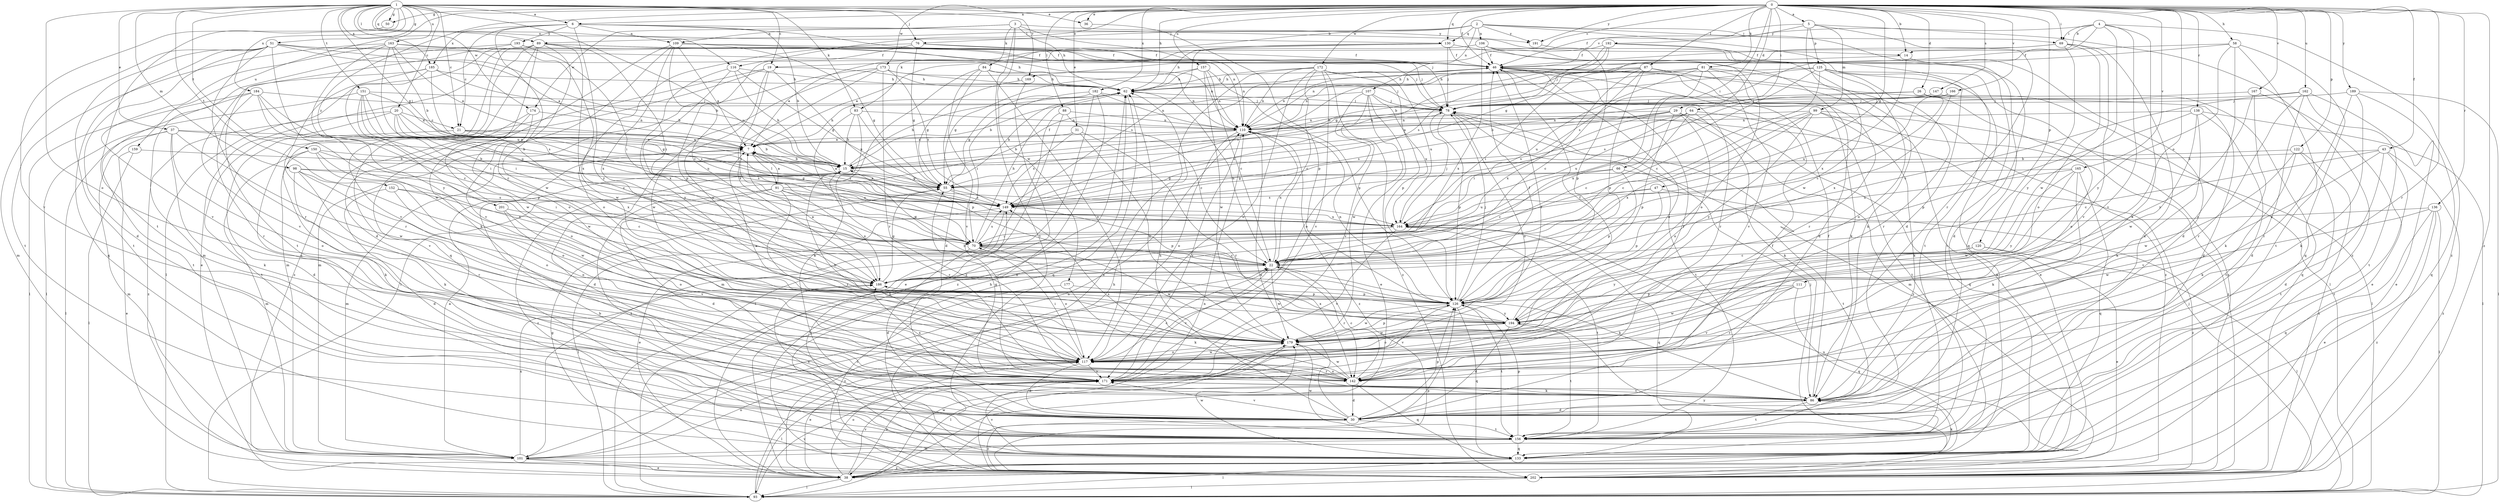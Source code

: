 strict digraph  {
0;
1;
2;
3;
4;
5;
6;
7;
14;
15;
19;
20;
21;
22;
26;
29;
30;
31;
36;
37;
38;
43;
46;
47;
50;
51;
55;
58;
62;
64;
66;
69;
70;
76;
78;
81;
83;
84;
86;
87;
88;
89;
91;
93;
98;
99;
101;
106;
107;
109;
110;
111;
116;
117;
120;
122;
125;
126;
130;
133;
136;
138;
142;
147;
149;
150;
151;
152;
156;
157;
159;
162;
163;
164;
165;
166;
167;
169;
171;
172;
173;
174;
177;
179;
182;
184;
185;
186;
189;
191;
192;
193;
194;
201;
202;
0 -> 5  [label=a];
0 -> 6  [label=a];
0 -> 14  [label=b];
0 -> 19  [label=c];
0 -> 26  [label=d];
0 -> 29  [label=d];
0 -> 31  [label=e];
0 -> 36  [label=e];
0 -> 43  [label=f];
0 -> 46  [label=f];
0 -> 47  [label=g];
0 -> 50  [label=g];
0 -> 58  [label=h];
0 -> 62  [label=h];
0 -> 64  [label=i];
0 -> 66  [label=i];
0 -> 69  [label=i];
0 -> 81  [label=k];
0 -> 87  [label=l];
0 -> 88  [label=l];
0 -> 111  [label=o];
0 -> 116  [label=o];
0 -> 120  [label=p];
0 -> 122  [label=p];
0 -> 130  [label=q];
0 -> 136  [label=r];
0 -> 138  [label=r];
0 -> 142  [label=r];
0 -> 147  [label=s];
0 -> 157  [label=u];
0 -> 159  [label=u];
0 -> 162  [label=u];
0 -> 165  [label=v];
0 -> 166  [label=v];
0 -> 167  [label=v];
0 -> 172  [label=w];
0 -> 173  [label=w];
0 -> 182  [label=x];
0 -> 189  [label=y];
0 -> 191  [label=y];
0 -> 201  [label=z];
0 -> 202  [label=z];
1 -> 6  [label=a];
1 -> 19  [label=c];
1 -> 20  [label=c];
1 -> 21  [label=c];
1 -> 36  [label=e];
1 -> 37  [label=e];
1 -> 50  [label=g];
1 -> 51  [label=g];
1 -> 55  [label=g];
1 -> 76  [label=j];
1 -> 83  [label=k];
1 -> 89  [label=l];
1 -> 98  [label=m];
1 -> 116  [label=o];
1 -> 117  [label=o];
1 -> 130  [label=q];
1 -> 150  [label=t];
1 -> 151  [label=t];
1 -> 152  [label=t];
1 -> 156  [label=t];
1 -> 163  [label=u];
1 -> 164  [label=u];
1 -> 169  [label=v];
1 -> 174  [label=w];
1 -> 184  [label=x];
1 -> 185  [label=x];
2 -> 30  [label=d];
2 -> 69  [label=i];
2 -> 76  [label=j];
2 -> 83  [label=k];
2 -> 89  [label=l];
2 -> 106  [label=n];
2 -> 107  [label=n];
2 -> 130  [label=q];
2 -> 133  [label=q];
2 -> 191  [label=y];
3 -> 62  [label=h];
3 -> 78  [label=j];
3 -> 84  [label=k];
3 -> 109  [label=n];
3 -> 156  [label=t];
3 -> 174  [label=w];
3 -> 177  [label=w];
3 -> 191  [label=y];
4 -> 14  [label=b];
4 -> 55  [label=g];
4 -> 69  [label=i];
4 -> 86  [label=k];
4 -> 169  [label=v];
4 -> 171  [label=v];
4 -> 179  [label=w];
4 -> 202  [label=z];
5 -> 46  [label=f];
5 -> 99  [label=m];
5 -> 125  [label=p];
5 -> 142  [label=r];
5 -> 179  [label=w];
5 -> 192  [label=y];
5 -> 202  [label=z];
6 -> 14  [label=b];
6 -> 15  [label=b];
6 -> 21  [label=c];
6 -> 109  [label=n];
6 -> 110  [label=n];
6 -> 179  [label=w];
6 -> 185  [label=x];
6 -> 193  [label=y];
6 -> 194  [label=y];
7 -> 15  [label=b];
7 -> 30  [label=d];
7 -> 62  [label=h];
7 -> 91  [label=l];
7 -> 101  [label=m];
7 -> 149  [label=s];
14 -> 15  [label=b];
14 -> 30  [label=d];
14 -> 186  [label=x];
15 -> 55  [label=g];
15 -> 62  [label=h];
15 -> 142  [label=r];
15 -> 202  [label=z];
19 -> 62  [label=h];
19 -> 70  [label=i];
19 -> 101  [label=m];
19 -> 164  [label=u];
19 -> 194  [label=y];
19 -> 202  [label=z];
20 -> 21  [label=c];
20 -> 22  [label=c];
20 -> 55  [label=g];
20 -> 149  [label=s];
20 -> 156  [label=t];
20 -> 164  [label=u];
20 -> 202  [label=z];
21 -> 7  [label=a];
21 -> 15  [label=b];
21 -> 30  [label=d];
21 -> 186  [label=x];
22 -> 62  [label=h];
22 -> 86  [label=k];
22 -> 110  [label=n];
22 -> 142  [label=r];
22 -> 171  [label=v];
22 -> 179  [label=w];
22 -> 186  [label=x];
26 -> 15  [label=b];
26 -> 22  [label=c];
26 -> 30  [label=d];
26 -> 78  [label=j];
26 -> 117  [label=o];
29 -> 7  [label=a];
29 -> 70  [label=i];
29 -> 86  [label=k];
29 -> 110  [label=n];
29 -> 117  [label=o];
29 -> 126  [label=p];
29 -> 133  [label=q];
29 -> 149  [label=s];
30 -> 46  [label=f];
30 -> 62  [label=h];
30 -> 110  [label=n];
30 -> 126  [label=p];
30 -> 156  [label=t];
30 -> 171  [label=v];
30 -> 202  [label=z];
31 -> 7  [label=a];
31 -> 142  [label=r];
31 -> 149  [label=s];
31 -> 179  [label=w];
36 -> 126  [label=p];
37 -> 7  [label=a];
37 -> 15  [label=b];
37 -> 86  [label=k];
37 -> 93  [label=l];
37 -> 101  [label=m];
37 -> 117  [label=o];
37 -> 179  [label=w];
38 -> 55  [label=g];
38 -> 62  [label=h];
38 -> 93  [label=l];
38 -> 117  [label=o];
38 -> 126  [label=p];
38 -> 171  [label=v];
38 -> 179  [label=w];
43 -> 15  [label=b];
43 -> 22  [label=c];
43 -> 30  [label=d];
43 -> 156  [label=t];
43 -> 171  [label=v];
43 -> 202  [label=z];
46 -> 62  [label=h];
46 -> 93  [label=l];
46 -> 110  [label=n];
46 -> 117  [label=o];
46 -> 142  [label=r];
47 -> 126  [label=p];
47 -> 149  [label=s];
47 -> 164  [label=u];
47 -> 202  [label=z];
50 -> 171  [label=v];
51 -> 7  [label=a];
51 -> 15  [label=b];
51 -> 30  [label=d];
51 -> 46  [label=f];
51 -> 62  [label=h];
51 -> 101  [label=m];
51 -> 133  [label=q];
51 -> 142  [label=r];
51 -> 156  [label=t];
51 -> 179  [label=w];
55 -> 7  [label=a];
55 -> 62  [label=h];
55 -> 126  [label=p];
55 -> 149  [label=s];
58 -> 46  [label=f];
58 -> 133  [label=q];
58 -> 142  [label=r];
58 -> 149  [label=s];
58 -> 156  [label=t];
58 -> 194  [label=y];
62 -> 78  [label=j];
62 -> 133  [label=q];
64 -> 22  [label=c];
64 -> 101  [label=m];
64 -> 110  [label=n];
64 -> 149  [label=s];
64 -> 156  [label=t];
64 -> 164  [label=u];
66 -> 22  [label=c];
66 -> 55  [label=g];
66 -> 126  [label=p];
66 -> 156  [label=t];
69 -> 30  [label=d];
69 -> 46  [label=f];
69 -> 78  [label=j];
69 -> 117  [label=o];
69 -> 171  [label=v];
69 -> 194  [label=y];
70 -> 22  [label=c];
70 -> 30  [label=d];
70 -> 62  [label=h];
70 -> 117  [label=o];
70 -> 149  [label=s];
70 -> 179  [label=w];
76 -> 46  [label=f];
76 -> 55  [label=g];
76 -> 110  [label=n];
76 -> 117  [label=o];
76 -> 126  [label=p];
78 -> 110  [label=n];
78 -> 117  [label=o];
78 -> 126  [label=p];
78 -> 149  [label=s];
78 -> 156  [label=t];
78 -> 202  [label=z];
81 -> 62  [label=h];
81 -> 142  [label=r];
81 -> 149  [label=s];
81 -> 164  [label=u];
81 -> 171  [label=v];
81 -> 186  [label=x];
81 -> 202  [label=z];
83 -> 15  [label=b];
83 -> 70  [label=i];
83 -> 86  [label=k];
83 -> 110  [label=n];
83 -> 126  [label=p];
84 -> 30  [label=d];
84 -> 62  [label=h];
84 -> 93  [label=l];
84 -> 110  [label=n];
84 -> 117  [label=o];
84 -> 171  [label=v];
86 -> 30  [label=d];
86 -> 46  [label=f];
86 -> 156  [label=t];
86 -> 171  [label=v];
87 -> 22  [label=c];
87 -> 38  [label=e];
87 -> 62  [label=h];
87 -> 70  [label=i];
87 -> 86  [label=k];
87 -> 110  [label=n];
87 -> 126  [label=p];
87 -> 186  [label=x];
88 -> 22  [label=c];
88 -> 93  [label=l];
88 -> 101  [label=m];
88 -> 110  [label=n];
89 -> 30  [label=d];
89 -> 38  [label=e];
89 -> 46  [label=f];
89 -> 70  [label=i];
89 -> 78  [label=j];
89 -> 86  [label=k];
89 -> 93  [label=l];
89 -> 117  [label=o];
89 -> 133  [label=q];
89 -> 171  [label=v];
89 -> 179  [label=w];
91 -> 7  [label=a];
91 -> 30  [label=d];
91 -> 46  [label=f];
91 -> 70  [label=i];
91 -> 142  [label=r];
91 -> 149  [label=s];
91 -> 156  [label=t];
91 -> 186  [label=x];
93 -> 62  [label=h];
93 -> 78  [label=j];
93 -> 117  [label=o];
93 -> 171  [label=v];
98 -> 55  [label=g];
98 -> 70  [label=i];
98 -> 86  [label=k];
98 -> 117  [label=o];
98 -> 142  [label=r];
98 -> 179  [label=w];
99 -> 22  [label=c];
99 -> 70  [label=i];
99 -> 86  [label=k];
99 -> 93  [label=l];
99 -> 110  [label=n];
99 -> 186  [label=x];
99 -> 194  [label=y];
99 -> 202  [label=z];
101 -> 7  [label=a];
101 -> 22  [label=c];
101 -> 38  [label=e];
101 -> 110  [label=n];
101 -> 117  [label=o];
101 -> 186  [label=x];
101 -> 202  [label=z];
106 -> 7  [label=a];
106 -> 46  [label=f];
106 -> 86  [label=k];
106 -> 117  [label=o];
106 -> 156  [label=t];
106 -> 186  [label=x];
107 -> 15  [label=b];
107 -> 38  [label=e];
107 -> 78  [label=j];
107 -> 117  [label=o];
107 -> 164  [label=u];
107 -> 171  [label=v];
107 -> 179  [label=w];
109 -> 7  [label=a];
109 -> 22  [label=c];
109 -> 46  [label=f];
109 -> 55  [label=g];
109 -> 110  [label=n];
109 -> 133  [label=q];
109 -> 171  [label=v];
109 -> 186  [label=x];
110 -> 7  [label=a];
110 -> 15  [label=b];
110 -> 117  [label=o];
110 -> 171  [label=v];
110 -> 202  [label=z];
111 -> 126  [label=p];
111 -> 133  [label=q];
111 -> 142  [label=r];
111 -> 171  [label=v];
111 -> 179  [label=w];
116 -> 15  [label=b];
116 -> 55  [label=g];
116 -> 62  [label=h];
116 -> 186  [label=x];
116 -> 194  [label=y];
117 -> 15  [label=b];
117 -> 30  [label=d];
117 -> 38  [label=e];
117 -> 70  [label=i];
117 -> 142  [label=r];
117 -> 171  [label=v];
117 -> 179  [label=w];
120 -> 22  [label=c];
120 -> 38  [label=e];
120 -> 93  [label=l];
120 -> 194  [label=y];
122 -> 15  [label=b];
122 -> 86  [label=k];
122 -> 156  [label=t];
122 -> 179  [label=w];
122 -> 202  [label=z];
125 -> 15  [label=b];
125 -> 22  [label=c];
125 -> 38  [label=e];
125 -> 62  [label=h];
125 -> 70  [label=i];
125 -> 117  [label=o];
125 -> 142  [label=r];
125 -> 202  [label=z];
126 -> 46  [label=f];
126 -> 78  [label=j];
126 -> 110  [label=n];
126 -> 133  [label=q];
126 -> 156  [label=t];
126 -> 171  [label=v];
126 -> 179  [label=w];
126 -> 194  [label=y];
130 -> 7  [label=a];
130 -> 30  [label=d];
130 -> 46  [label=f];
130 -> 62  [label=h];
130 -> 78  [label=j];
130 -> 149  [label=s];
133 -> 15  [label=b];
133 -> 78  [label=j];
133 -> 86  [label=k];
133 -> 93  [label=l];
133 -> 149  [label=s];
133 -> 171  [label=v];
133 -> 179  [label=w];
136 -> 38  [label=e];
136 -> 93  [label=l];
136 -> 133  [label=q];
136 -> 164  [label=u];
136 -> 179  [label=w];
136 -> 202  [label=z];
138 -> 86  [label=k];
138 -> 93  [label=l];
138 -> 110  [label=n];
138 -> 126  [label=p];
138 -> 156  [label=t];
138 -> 179  [label=w];
142 -> 22  [label=c];
142 -> 30  [label=d];
142 -> 117  [label=o];
142 -> 133  [label=q];
142 -> 149  [label=s];
142 -> 179  [label=w];
147 -> 78  [label=j];
147 -> 133  [label=q];
147 -> 149  [label=s];
149 -> 7  [label=a];
149 -> 38  [label=e];
149 -> 93  [label=l];
149 -> 164  [label=u];
150 -> 15  [label=b];
150 -> 86  [label=k];
150 -> 101  [label=m];
150 -> 117  [label=o];
150 -> 149  [label=s];
150 -> 186  [label=x];
151 -> 7  [label=a];
151 -> 22  [label=c];
151 -> 70  [label=i];
151 -> 78  [label=j];
151 -> 93  [label=l];
151 -> 149  [label=s];
151 -> 164  [label=u];
152 -> 22  [label=c];
152 -> 30  [label=d];
152 -> 117  [label=o];
152 -> 149  [label=s];
156 -> 101  [label=m];
156 -> 126  [label=p];
156 -> 133  [label=q];
156 -> 179  [label=w];
156 -> 186  [label=x];
157 -> 22  [label=c];
157 -> 55  [label=g];
157 -> 62  [label=h];
157 -> 110  [label=n];
157 -> 126  [label=p];
157 -> 179  [label=w];
159 -> 15  [label=b];
159 -> 38  [label=e];
159 -> 93  [label=l];
162 -> 22  [label=c];
162 -> 30  [label=d];
162 -> 38  [label=e];
162 -> 78  [label=j];
162 -> 142  [label=r];
162 -> 156  [label=t];
163 -> 7  [label=a];
163 -> 15  [label=b];
163 -> 46  [label=f];
163 -> 78  [label=j];
163 -> 156  [label=t];
163 -> 164  [label=u];
163 -> 171  [label=v];
163 -> 194  [label=y];
164 -> 70  [label=i];
164 -> 78  [label=j];
164 -> 133  [label=q];
164 -> 156  [label=t];
164 -> 171  [label=v];
165 -> 55  [label=g];
165 -> 86  [label=k];
165 -> 133  [label=q];
165 -> 164  [label=u];
165 -> 179  [label=w];
165 -> 194  [label=y];
166 -> 78  [label=j];
166 -> 164  [label=u];
166 -> 186  [label=x];
167 -> 38  [label=e];
167 -> 78  [label=j];
167 -> 86  [label=k];
167 -> 194  [label=y];
169 -> 55  [label=g];
169 -> 202  [label=z];
171 -> 22  [label=c];
171 -> 38  [label=e];
171 -> 46  [label=f];
171 -> 55  [label=g];
171 -> 86  [label=k];
171 -> 93  [label=l];
171 -> 186  [label=x];
172 -> 22  [label=c];
172 -> 38  [label=e];
172 -> 62  [label=h];
172 -> 110  [label=n];
172 -> 117  [label=o];
172 -> 126  [label=p];
172 -> 164  [label=u];
172 -> 171  [label=v];
172 -> 202  [label=z];
173 -> 62  [label=h];
173 -> 78  [label=j];
173 -> 101  [label=m];
173 -> 142  [label=r];
173 -> 149  [label=s];
173 -> 179  [label=w];
173 -> 186  [label=x];
174 -> 110  [label=n];
174 -> 117  [label=o];
174 -> 171  [label=v];
174 -> 179  [label=w];
177 -> 86  [label=k];
177 -> 126  [label=p];
177 -> 202  [label=z];
179 -> 7  [label=a];
179 -> 46  [label=f];
179 -> 93  [label=l];
179 -> 117  [label=o];
179 -> 126  [label=p];
182 -> 38  [label=e];
182 -> 55  [label=g];
182 -> 70  [label=i];
182 -> 78  [label=j];
182 -> 110  [label=n];
182 -> 202  [label=z];
184 -> 22  [label=c];
184 -> 70  [label=i];
184 -> 78  [label=j];
184 -> 93  [label=l];
184 -> 126  [label=p];
184 -> 142  [label=r];
184 -> 156  [label=t];
185 -> 15  [label=b];
185 -> 62  [label=h];
185 -> 142  [label=r];
185 -> 149  [label=s];
185 -> 171  [label=v];
185 -> 179  [label=w];
186 -> 7  [label=a];
186 -> 55  [label=g];
186 -> 126  [label=p];
189 -> 78  [label=j];
189 -> 86  [label=k];
189 -> 93  [label=l];
189 -> 133  [label=q];
189 -> 142  [label=r];
191 -> 126  [label=p];
192 -> 30  [label=d];
192 -> 46  [label=f];
192 -> 55  [label=g];
192 -> 110  [label=n];
192 -> 149  [label=s];
192 -> 156  [label=t];
193 -> 46  [label=f];
193 -> 70  [label=i];
193 -> 101  [label=m];
193 -> 156  [label=t];
193 -> 186  [label=x];
194 -> 15  [label=b];
194 -> 30  [label=d];
194 -> 46  [label=f];
194 -> 117  [label=o];
194 -> 156  [label=t];
194 -> 179  [label=w];
194 -> 186  [label=x];
201 -> 117  [label=o];
201 -> 164  [label=u];
201 -> 171  [label=v];
202 -> 62  [label=h];
202 -> 93  [label=l];
202 -> 110  [label=n];
202 -> 164  [label=u];
202 -> 194  [label=y];
}
